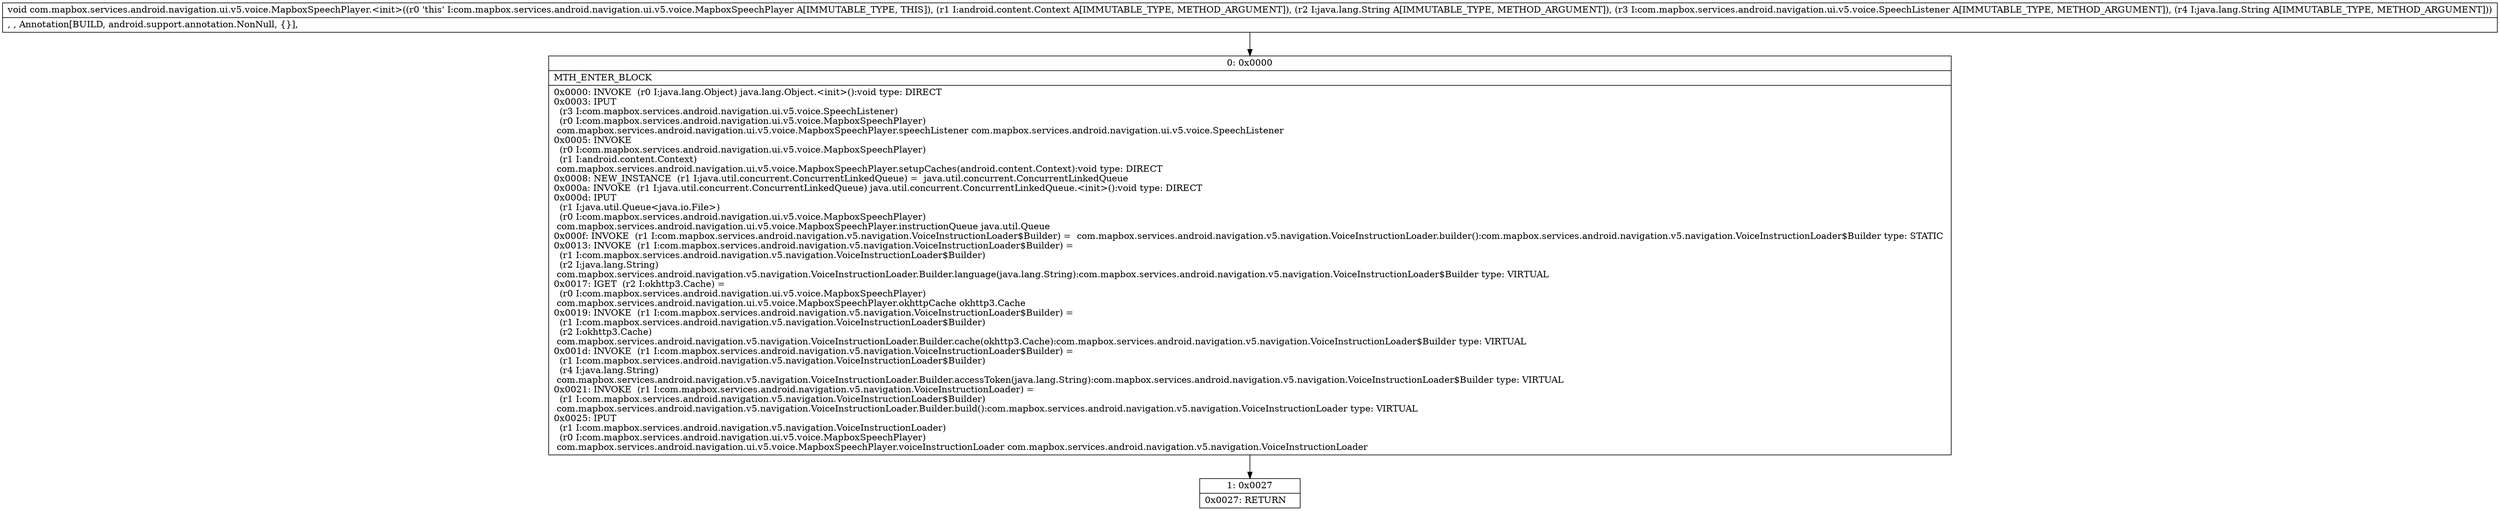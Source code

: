 digraph "CFG forcom.mapbox.services.android.navigation.ui.v5.voice.MapboxSpeechPlayer.\<init\>(Landroid\/content\/Context;Ljava\/lang\/String;Lcom\/mapbox\/services\/android\/navigation\/ui\/v5\/voice\/SpeechListener;Ljava\/lang\/String;)V" {
Node_0 [shape=record,label="{0\:\ 0x0000|MTH_ENTER_BLOCK\l|0x0000: INVOKE  (r0 I:java.lang.Object) java.lang.Object.\<init\>():void type: DIRECT \l0x0003: IPUT  \l  (r3 I:com.mapbox.services.android.navigation.ui.v5.voice.SpeechListener)\l  (r0 I:com.mapbox.services.android.navigation.ui.v5.voice.MapboxSpeechPlayer)\l com.mapbox.services.android.navigation.ui.v5.voice.MapboxSpeechPlayer.speechListener com.mapbox.services.android.navigation.ui.v5.voice.SpeechListener \l0x0005: INVOKE  \l  (r0 I:com.mapbox.services.android.navigation.ui.v5.voice.MapboxSpeechPlayer)\l  (r1 I:android.content.Context)\l com.mapbox.services.android.navigation.ui.v5.voice.MapboxSpeechPlayer.setupCaches(android.content.Context):void type: DIRECT \l0x0008: NEW_INSTANCE  (r1 I:java.util.concurrent.ConcurrentLinkedQueue) =  java.util.concurrent.ConcurrentLinkedQueue \l0x000a: INVOKE  (r1 I:java.util.concurrent.ConcurrentLinkedQueue) java.util.concurrent.ConcurrentLinkedQueue.\<init\>():void type: DIRECT \l0x000d: IPUT  \l  (r1 I:java.util.Queue\<java.io.File\>)\l  (r0 I:com.mapbox.services.android.navigation.ui.v5.voice.MapboxSpeechPlayer)\l com.mapbox.services.android.navigation.ui.v5.voice.MapboxSpeechPlayer.instructionQueue java.util.Queue \l0x000f: INVOKE  (r1 I:com.mapbox.services.android.navigation.v5.navigation.VoiceInstructionLoader$Builder) =  com.mapbox.services.android.navigation.v5.navigation.VoiceInstructionLoader.builder():com.mapbox.services.android.navigation.v5.navigation.VoiceInstructionLoader$Builder type: STATIC \l0x0013: INVOKE  (r1 I:com.mapbox.services.android.navigation.v5.navigation.VoiceInstructionLoader$Builder) = \l  (r1 I:com.mapbox.services.android.navigation.v5.navigation.VoiceInstructionLoader$Builder)\l  (r2 I:java.lang.String)\l com.mapbox.services.android.navigation.v5.navigation.VoiceInstructionLoader.Builder.language(java.lang.String):com.mapbox.services.android.navigation.v5.navigation.VoiceInstructionLoader$Builder type: VIRTUAL \l0x0017: IGET  (r2 I:okhttp3.Cache) = \l  (r0 I:com.mapbox.services.android.navigation.ui.v5.voice.MapboxSpeechPlayer)\l com.mapbox.services.android.navigation.ui.v5.voice.MapboxSpeechPlayer.okhttpCache okhttp3.Cache \l0x0019: INVOKE  (r1 I:com.mapbox.services.android.navigation.v5.navigation.VoiceInstructionLoader$Builder) = \l  (r1 I:com.mapbox.services.android.navigation.v5.navigation.VoiceInstructionLoader$Builder)\l  (r2 I:okhttp3.Cache)\l com.mapbox.services.android.navigation.v5.navigation.VoiceInstructionLoader.Builder.cache(okhttp3.Cache):com.mapbox.services.android.navigation.v5.navigation.VoiceInstructionLoader$Builder type: VIRTUAL \l0x001d: INVOKE  (r1 I:com.mapbox.services.android.navigation.v5.navigation.VoiceInstructionLoader$Builder) = \l  (r1 I:com.mapbox.services.android.navigation.v5.navigation.VoiceInstructionLoader$Builder)\l  (r4 I:java.lang.String)\l com.mapbox.services.android.navigation.v5.navigation.VoiceInstructionLoader.Builder.accessToken(java.lang.String):com.mapbox.services.android.navigation.v5.navigation.VoiceInstructionLoader$Builder type: VIRTUAL \l0x0021: INVOKE  (r1 I:com.mapbox.services.android.navigation.v5.navigation.VoiceInstructionLoader) = \l  (r1 I:com.mapbox.services.android.navigation.v5.navigation.VoiceInstructionLoader$Builder)\l com.mapbox.services.android.navigation.v5.navigation.VoiceInstructionLoader.Builder.build():com.mapbox.services.android.navigation.v5.navigation.VoiceInstructionLoader type: VIRTUAL \l0x0025: IPUT  \l  (r1 I:com.mapbox.services.android.navigation.v5.navigation.VoiceInstructionLoader)\l  (r0 I:com.mapbox.services.android.navigation.ui.v5.voice.MapboxSpeechPlayer)\l com.mapbox.services.android.navigation.ui.v5.voice.MapboxSpeechPlayer.voiceInstructionLoader com.mapbox.services.android.navigation.v5.navigation.VoiceInstructionLoader \l}"];
Node_1 [shape=record,label="{1\:\ 0x0027|0x0027: RETURN   \l}"];
MethodNode[shape=record,label="{void com.mapbox.services.android.navigation.ui.v5.voice.MapboxSpeechPlayer.\<init\>((r0 'this' I:com.mapbox.services.android.navigation.ui.v5.voice.MapboxSpeechPlayer A[IMMUTABLE_TYPE, THIS]), (r1 I:android.content.Context A[IMMUTABLE_TYPE, METHOD_ARGUMENT]), (r2 I:java.lang.String A[IMMUTABLE_TYPE, METHOD_ARGUMENT]), (r3 I:com.mapbox.services.android.navigation.ui.v5.voice.SpeechListener A[IMMUTABLE_TYPE, METHOD_ARGUMENT]), (r4 I:java.lang.String A[IMMUTABLE_TYPE, METHOD_ARGUMENT]))  | , , Annotation[BUILD, android.support.annotation.NonNull, \{\}], \l}"];
MethodNode -> Node_0;
Node_0 -> Node_1;
}

